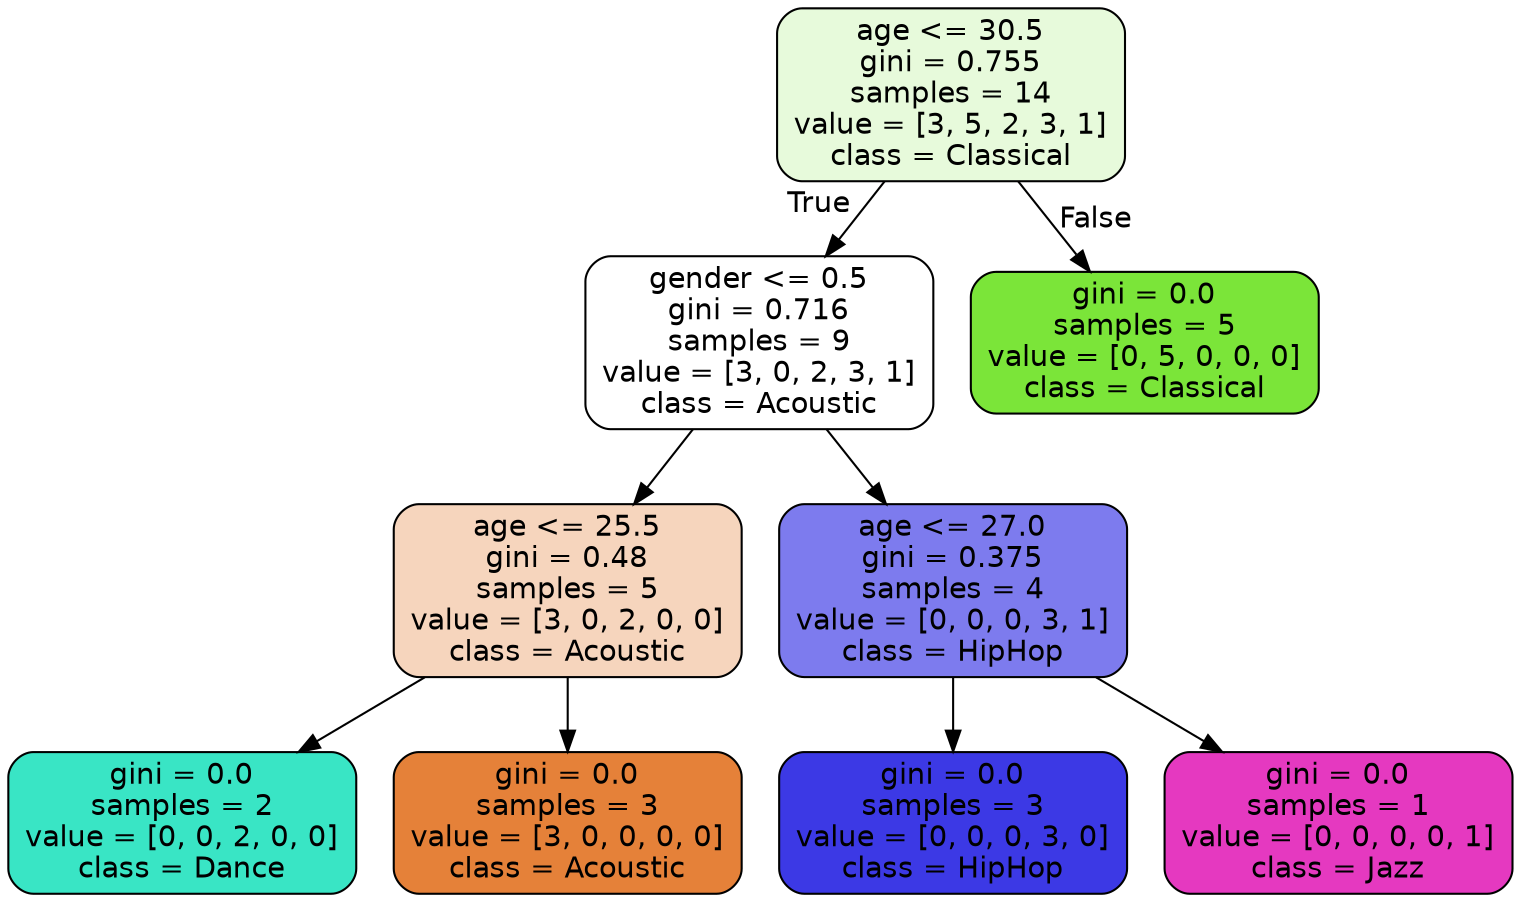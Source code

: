 digraph Tree {
node [shape=box, style="filled, rounded", color="black", fontname="helvetica"] ;
edge [fontname="helvetica"] ;
0 [label="age <= 30.5\ngini = 0.755\nsamples = 14\nvalue = [3, 5, 2, 3, 1]\nclass = Classical", fillcolor="#e7fadb"] ;
1 [label="gender <= 0.5\ngini = 0.716\nsamples = 9\nvalue = [3, 0, 2, 3, 1]\nclass = Acoustic", fillcolor="#ffffff"] ;
0 -> 1 [labeldistance=2.5, labelangle=45, headlabel="True"] ;
2 [label="age <= 25.5\ngini = 0.48\nsamples = 5\nvalue = [3, 0, 2, 0, 0]\nclass = Acoustic", fillcolor="#f6d5bd"] ;
1 -> 2 ;
3 [label="gini = 0.0\nsamples = 2\nvalue = [0, 0, 2, 0, 0]\nclass = Dance", fillcolor="#39e5c5"] ;
2 -> 3 ;
4 [label="gini = 0.0\nsamples = 3\nvalue = [3, 0, 0, 0, 0]\nclass = Acoustic", fillcolor="#e58139"] ;
2 -> 4 ;
5 [label="age <= 27.0\ngini = 0.375\nsamples = 4\nvalue = [0, 0, 0, 3, 1]\nclass = HipHop", fillcolor="#7d7bee"] ;
1 -> 5 ;
6 [label="gini = 0.0\nsamples = 3\nvalue = [0, 0, 0, 3, 0]\nclass = HipHop", fillcolor="#3c39e5"] ;
5 -> 6 ;
7 [label="gini = 0.0\nsamples = 1\nvalue = [0, 0, 0, 0, 1]\nclass = Jazz", fillcolor="#e539c0"] ;
5 -> 7 ;
8 [label="gini = 0.0\nsamples = 5\nvalue = [0, 5, 0, 0, 0]\nclass = Classical", fillcolor="#7be539"] ;
0 -> 8 [labeldistance=2.5, labelangle=-45, headlabel="False"] ;
}